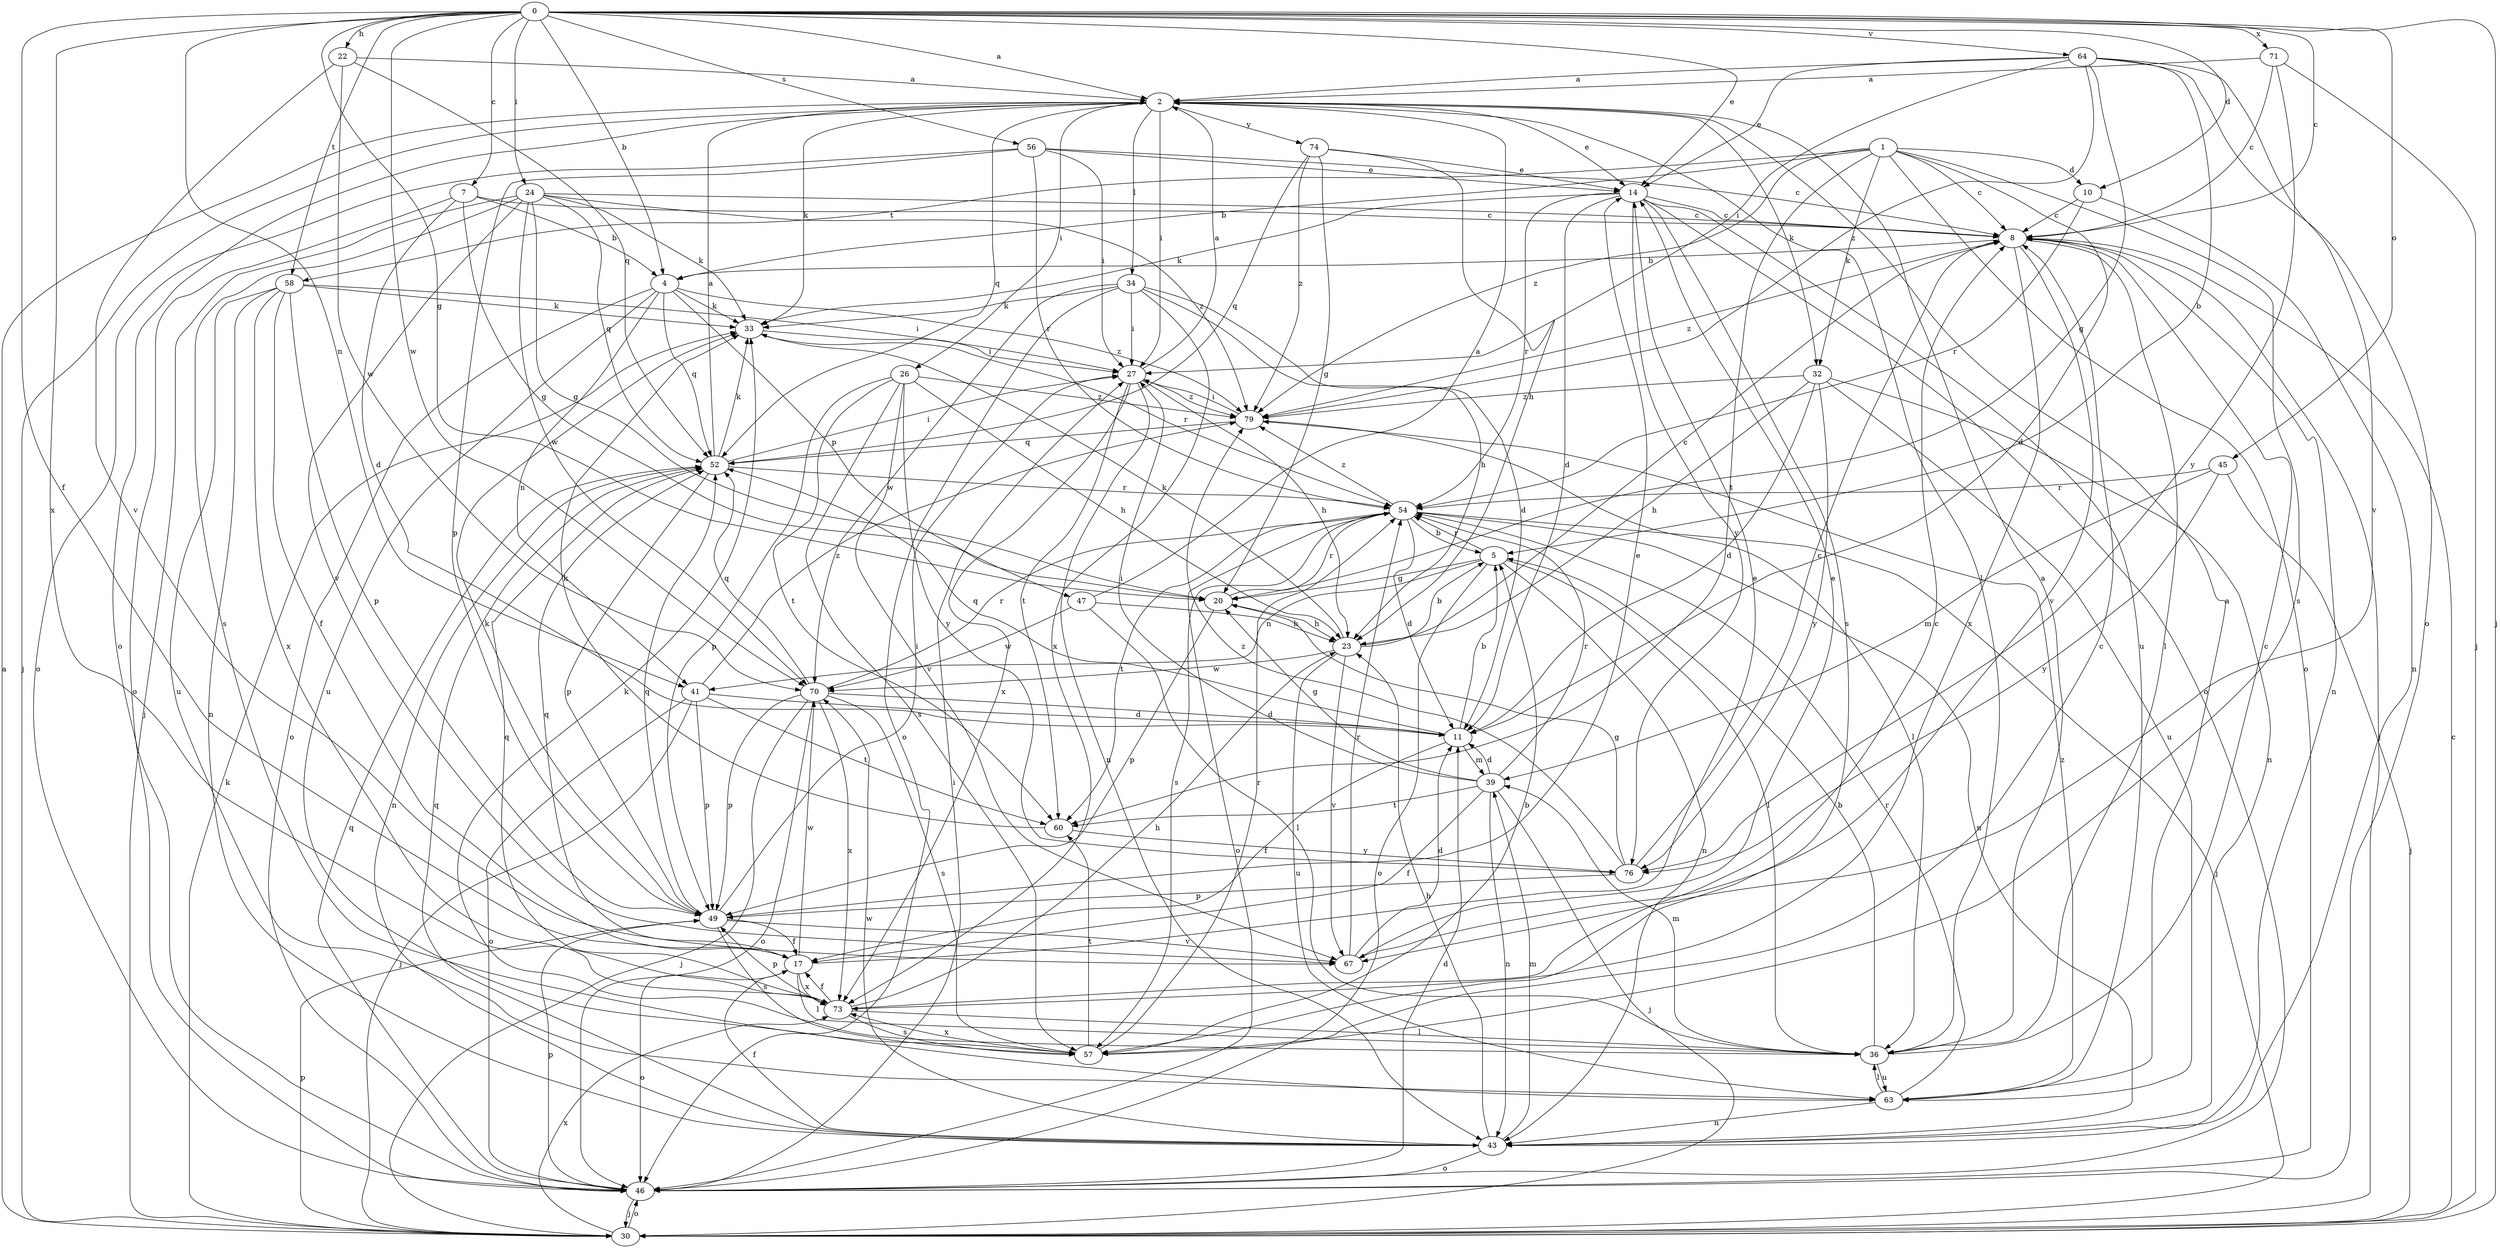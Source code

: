 strict digraph  {
0;
1;
2;
4;
5;
7;
8;
10;
11;
14;
17;
20;
22;
23;
24;
26;
27;
30;
32;
33;
34;
36;
39;
41;
43;
45;
46;
47;
49;
52;
54;
56;
57;
58;
60;
63;
64;
67;
70;
71;
73;
74;
76;
79;
0 -> 2  [label=a];
0 -> 4  [label=b];
0 -> 7  [label=c];
0 -> 8  [label=c];
0 -> 10  [label=d];
0 -> 14  [label=e];
0 -> 17  [label=f];
0 -> 20  [label=g];
0 -> 22  [label=h];
0 -> 24  [label=i];
0 -> 30  [label=j];
0 -> 41  [label=n];
0 -> 45  [label=o];
0 -> 56  [label=s];
0 -> 58  [label=t];
0 -> 64  [label=v];
0 -> 70  [label=w];
0 -> 71  [label=x];
0 -> 73  [label=x];
1 -> 4  [label=b];
1 -> 8  [label=c];
1 -> 10  [label=d];
1 -> 11  [label=d];
1 -> 32  [label=k];
1 -> 46  [label=o];
1 -> 57  [label=s];
1 -> 58  [label=t];
1 -> 60  [label=t];
1 -> 79  [label=z];
2 -> 14  [label=e];
2 -> 26  [label=i];
2 -> 27  [label=i];
2 -> 30  [label=j];
2 -> 32  [label=k];
2 -> 33  [label=k];
2 -> 34  [label=l];
2 -> 36  [label=l];
2 -> 46  [label=o];
2 -> 52  [label=q];
2 -> 74  [label=y];
4 -> 33  [label=k];
4 -> 41  [label=n];
4 -> 46  [label=o];
4 -> 47  [label=p];
4 -> 52  [label=q];
4 -> 63  [label=u];
4 -> 79  [label=z];
5 -> 20  [label=g];
5 -> 36  [label=l];
5 -> 41  [label=n];
5 -> 43  [label=n];
5 -> 46  [label=o];
5 -> 54  [label=r];
7 -> 4  [label=b];
7 -> 8  [label=c];
7 -> 11  [label=d];
7 -> 20  [label=g];
7 -> 46  [label=o];
8 -> 4  [label=b];
8 -> 30  [label=j];
8 -> 36  [label=l];
8 -> 43  [label=n];
8 -> 67  [label=v];
8 -> 73  [label=x];
8 -> 79  [label=z];
10 -> 8  [label=c];
10 -> 43  [label=n];
10 -> 54  [label=r];
11 -> 5  [label=b];
11 -> 17  [label=f];
11 -> 39  [label=m];
11 -> 52  [label=q];
14 -> 8  [label=c];
14 -> 11  [label=d];
14 -> 33  [label=k];
14 -> 46  [label=o];
14 -> 54  [label=r];
14 -> 57  [label=s];
14 -> 63  [label=u];
14 -> 76  [label=y];
17 -> 14  [label=e];
17 -> 36  [label=l];
17 -> 46  [label=o];
17 -> 52  [label=q];
17 -> 70  [label=w];
17 -> 73  [label=x];
20 -> 23  [label=h];
20 -> 49  [label=p];
20 -> 54  [label=r];
22 -> 2  [label=a];
22 -> 52  [label=q];
22 -> 67  [label=v];
22 -> 70  [label=w];
23 -> 5  [label=b];
23 -> 8  [label=c];
23 -> 33  [label=k];
23 -> 63  [label=u];
23 -> 67  [label=v];
23 -> 70  [label=w];
24 -> 8  [label=c];
24 -> 20  [label=g];
24 -> 30  [label=j];
24 -> 33  [label=k];
24 -> 52  [label=q];
24 -> 57  [label=s];
24 -> 67  [label=v];
24 -> 70  [label=w];
24 -> 79  [label=z];
26 -> 23  [label=h];
26 -> 49  [label=p];
26 -> 57  [label=s];
26 -> 60  [label=t];
26 -> 67  [label=v];
26 -> 76  [label=y];
26 -> 79  [label=z];
27 -> 2  [label=a];
27 -> 23  [label=h];
27 -> 43  [label=n];
27 -> 60  [label=t];
27 -> 73  [label=x];
27 -> 79  [label=z];
30 -> 2  [label=a];
30 -> 8  [label=c];
30 -> 33  [label=k];
30 -> 46  [label=o];
30 -> 49  [label=p];
30 -> 73  [label=x];
32 -> 11  [label=d];
32 -> 23  [label=h];
32 -> 43  [label=n];
32 -> 63  [label=u];
32 -> 76  [label=y];
32 -> 79  [label=z];
33 -> 27  [label=i];
33 -> 54  [label=r];
34 -> 11  [label=d];
34 -> 23  [label=h];
34 -> 27  [label=i];
34 -> 33  [label=k];
34 -> 46  [label=o];
34 -> 70  [label=w];
34 -> 73  [label=x];
36 -> 2  [label=a];
36 -> 5  [label=b];
36 -> 8  [label=c];
36 -> 33  [label=k];
36 -> 39  [label=m];
36 -> 63  [label=u];
39 -> 11  [label=d];
39 -> 17  [label=f];
39 -> 20  [label=g];
39 -> 27  [label=i];
39 -> 30  [label=j];
39 -> 43  [label=n];
39 -> 54  [label=r];
39 -> 60  [label=t];
41 -> 11  [label=d];
41 -> 30  [label=j];
41 -> 46  [label=o];
41 -> 49  [label=p];
41 -> 60  [label=t];
41 -> 79  [label=z];
43 -> 17  [label=f];
43 -> 23  [label=h];
43 -> 39  [label=m];
43 -> 46  [label=o];
43 -> 52  [label=q];
43 -> 70  [label=w];
45 -> 30  [label=j];
45 -> 39  [label=m];
45 -> 54  [label=r];
45 -> 76  [label=y];
46 -> 11  [label=d];
46 -> 27  [label=i];
46 -> 30  [label=j];
46 -> 49  [label=p];
46 -> 52  [label=q];
47 -> 2  [label=a];
47 -> 23  [label=h];
47 -> 36  [label=l];
47 -> 70  [label=w];
49 -> 14  [label=e];
49 -> 17  [label=f];
49 -> 27  [label=i];
49 -> 33  [label=k];
49 -> 52  [label=q];
49 -> 57  [label=s];
49 -> 67  [label=v];
52 -> 2  [label=a];
52 -> 27  [label=i];
52 -> 33  [label=k];
52 -> 43  [label=n];
52 -> 49  [label=p];
52 -> 54  [label=r];
54 -> 5  [label=b];
54 -> 11  [label=d];
54 -> 30  [label=j];
54 -> 43  [label=n];
54 -> 46  [label=o];
54 -> 57  [label=s];
54 -> 60  [label=t];
54 -> 79  [label=z];
56 -> 8  [label=c];
56 -> 14  [label=e];
56 -> 27  [label=i];
56 -> 46  [label=o];
56 -> 49  [label=p];
56 -> 54  [label=r];
57 -> 5  [label=b];
57 -> 8  [label=c];
57 -> 54  [label=r];
57 -> 60  [label=t];
57 -> 73  [label=x];
58 -> 17  [label=f];
58 -> 27  [label=i];
58 -> 33  [label=k];
58 -> 43  [label=n];
58 -> 49  [label=p];
58 -> 63  [label=u];
58 -> 73  [label=x];
60 -> 33  [label=k];
60 -> 76  [label=y];
63 -> 2  [label=a];
63 -> 36  [label=l];
63 -> 43  [label=n];
63 -> 54  [label=r];
63 -> 79  [label=z];
64 -> 2  [label=a];
64 -> 5  [label=b];
64 -> 14  [label=e];
64 -> 20  [label=g];
64 -> 27  [label=i];
64 -> 46  [label=o];
64 -> 67  [label=v];
64 -> 79  [label=z];
67 -> 11  [label=d];
67 -> 14  [label=e];
67 -> 54  [label=r];
70 -> 11  [label=d];
70 -> 30  [label=j];
70 -> 46  [label=o];
70 -> 49  [label=p];
70 -> 52  [label=q];
70 -> 54  [label=r];
70 -> 57  [label=s];
70 -> 73  [label=x];
71 -> 2  [label=a];
71 -> 8  [label=c];
71 -> 30  [label=j];
71 -> 76  [label=y];
73 -> 8  [label=c];
73 -> 17  [label=f];
73 -> 23  [label=h];
73 -> 36  [label=l];
73 -> 49  [label=p];
73 -> 52  [label=q];
73 -> 57  [label=s];
74 -> 14  [label=e];
74 -> 20  [label=g];
74 -> 23  [label=h];
74 -> 52  [label=q];
74 -> 79  [label=z];
76 -> 8  [label=c];
76 -> 20  [label=g];
76 -> 49  [label=p];
76 -> 79  [label=z];
79 -> 27  [label=i];
79 -> 36  [label=l];
79 -> 52  [label=q];
}
